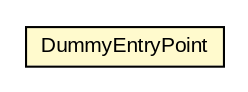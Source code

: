 #!/usr/local/bin/dot
#
# Class diagram 
# Generated by UMLGraph version 5.1 (http://www.umlgraph.org/)
#

digraph G {
	edge [fontname="arial",fontsize=10,labelfontname="arial",labelfontsize=10];
	node [fontname="arial",fontsize=10,shape=plaintext];
	nodesep=0.25;
	ranksep=0.5;
	// io.nextweb.internal.DummyEntryPoint
	c3842 [label=<<table title="io.nextweb.internal.DummyEntryPoint" border="0" cellborder="1" cellspacing="0" cellpadding="2" port="p" bgcolor="lemonChiffon" href="./DummyEntryPoint.html">
		<tr><td><table border="0" cellspacing="0" cellpadding="1">
<tr><td align="center" balign="center"> DummyEntryPoint </td></tr>
		</table></td></tr>
		</table>>, fontname="arial", fontcolor="black", fontsize=10.0];
}

